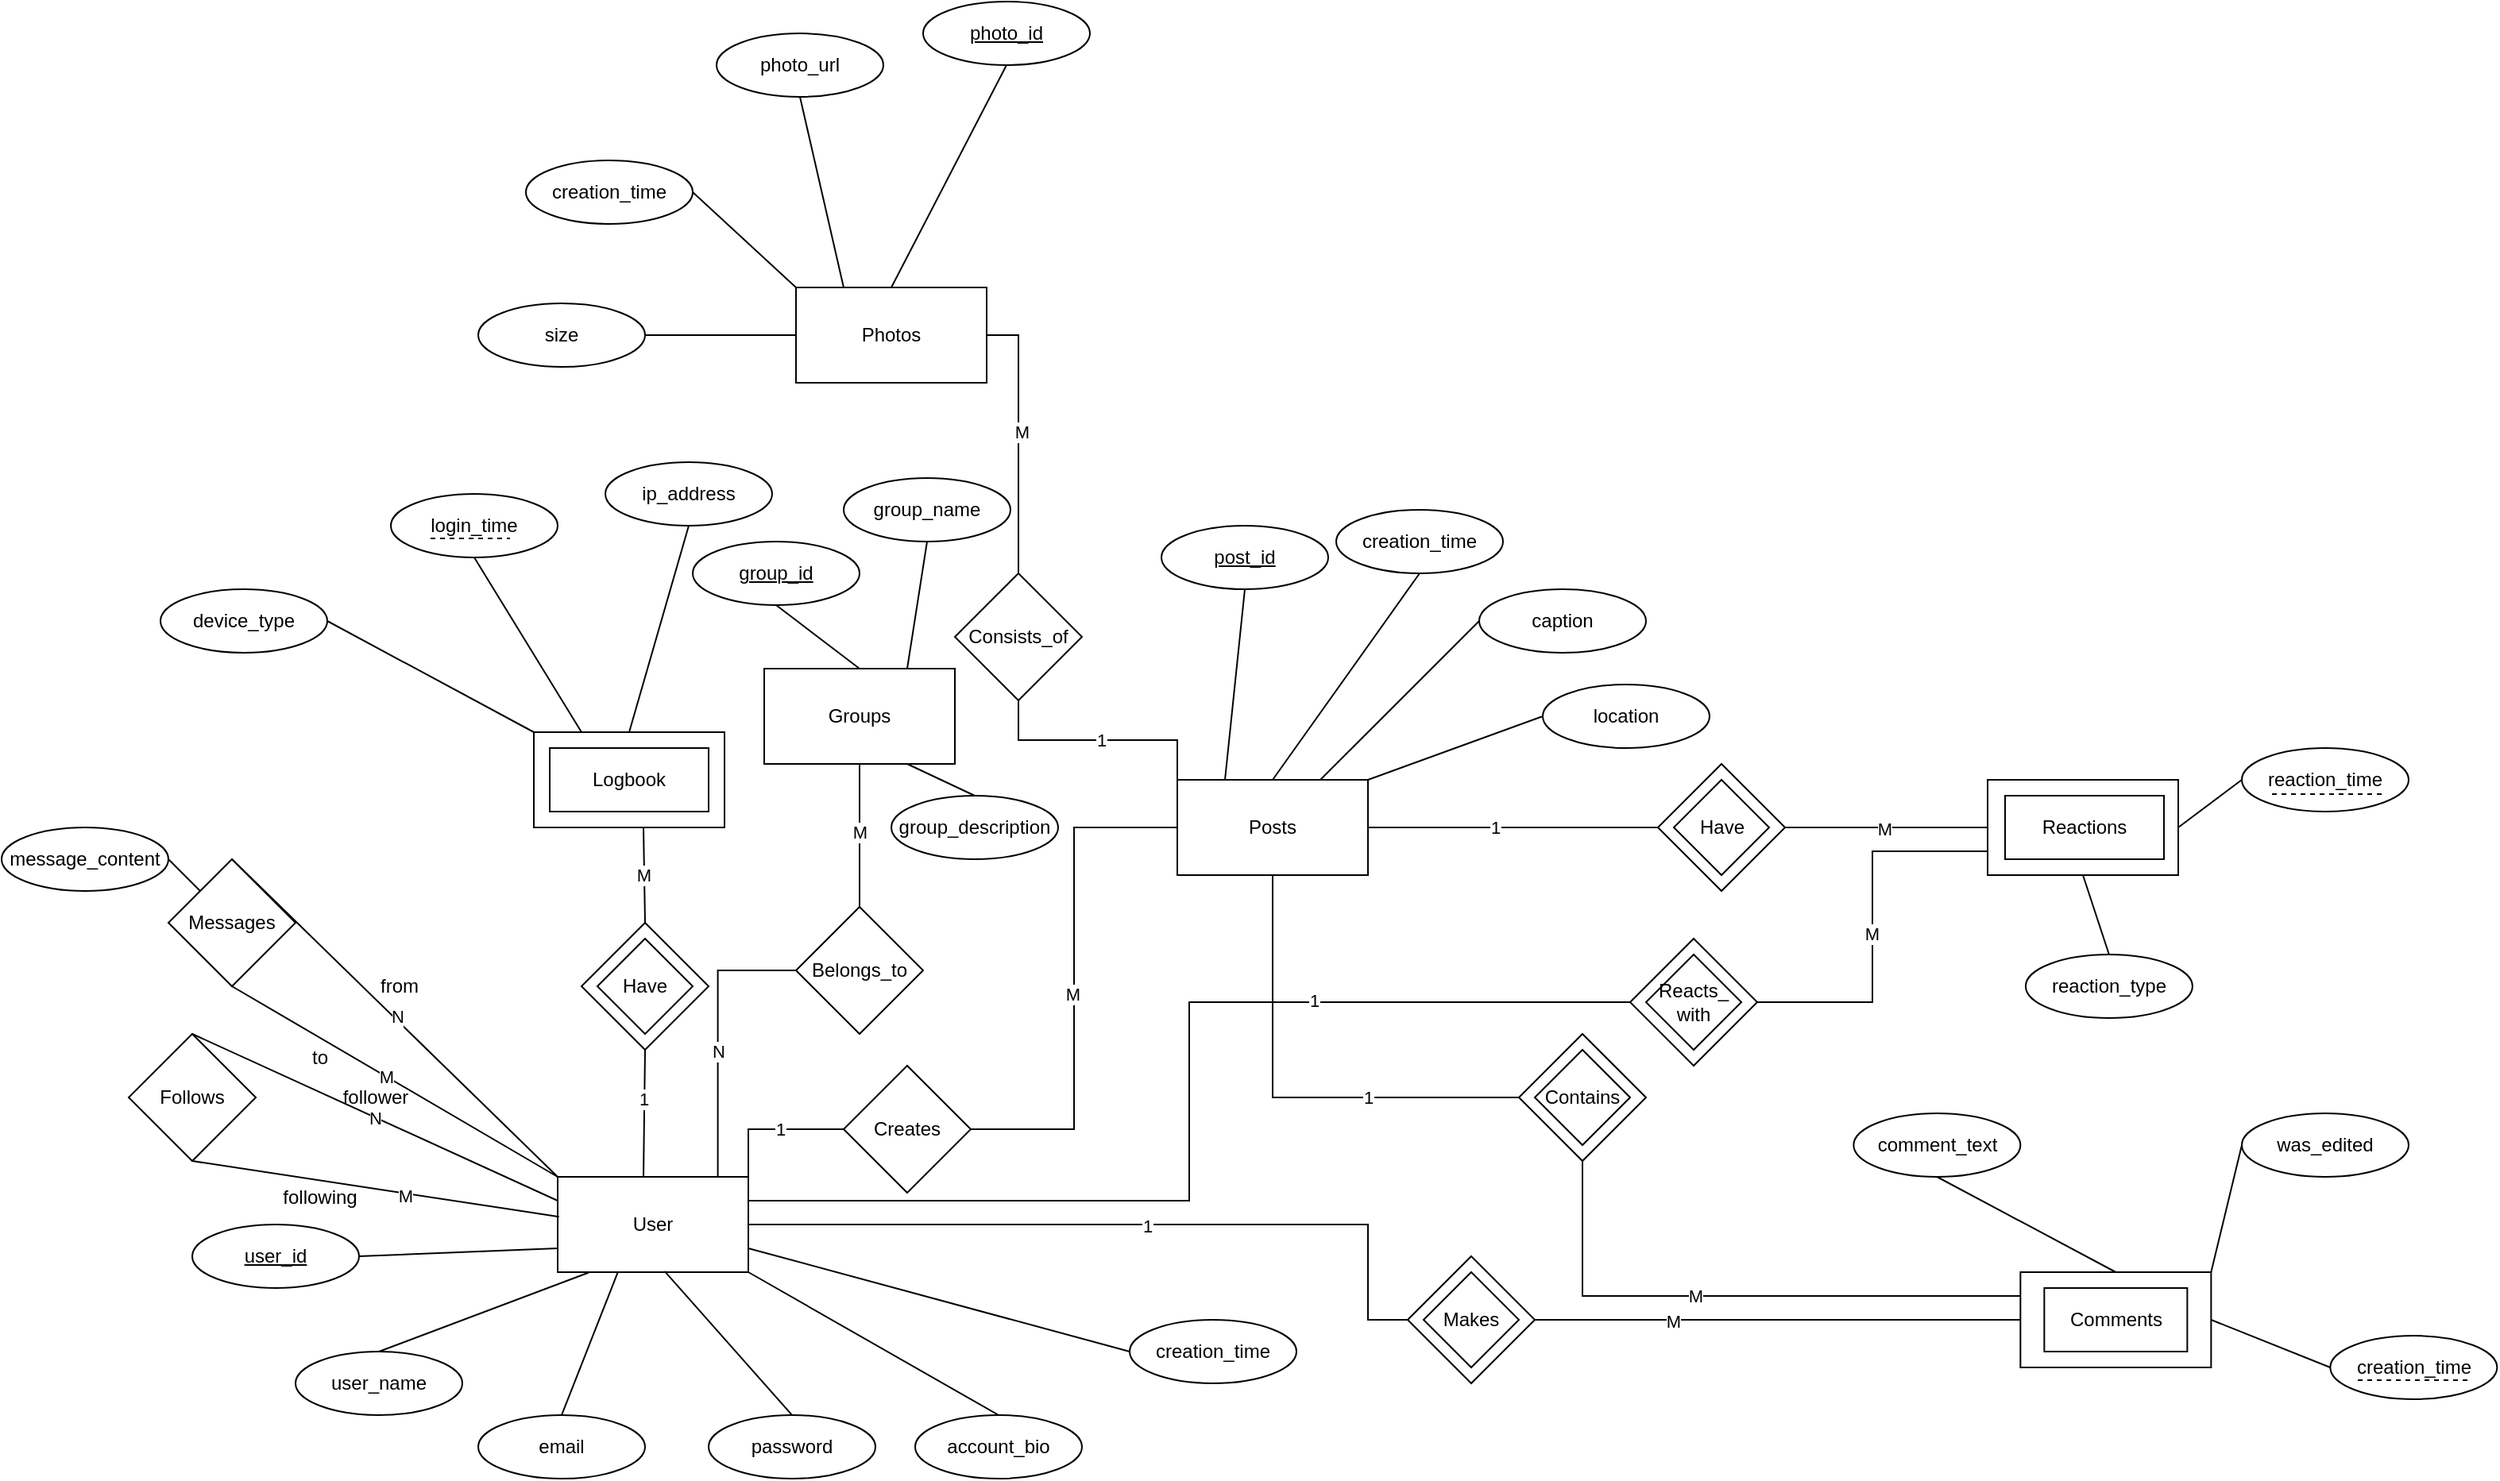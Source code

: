 <mxfile version="22.0.3" type="device">
  <diagram id="R2lEEEUBdFMjLlhIrx00" name="Page-1">
    <mxGraphModel dx="1320" dy="1351" grid="1" gridSize="10" guides="1" tooltips="1" connect="1" arrows="1" fold="1" page="1" pageScale="1" pageWidth="850" pageHeight="1100" background="none" math="0" shadow="0" extFonts="Permanent Marker^https://fonts.googleapis.com/css?family=Permanent+Marker">
      <root>
        <mxCell id="0" />
        <mxCell id="1" parent="0" />
        <mxCell id="rdqhqSF-KmwoM0eQtSF4-11" style="edgeStyle=orthogonalEdgeStyle;rounded=0;orthogonalLoop=1;jettySize=auto;html=1;exitX=1;exitY=0;exitDx=0;exitDy=0;entryX=0;entryY=0.5;entryDx=0;entryDy=0;shadow=0;endArrow=none;endFill=0;" parent="1" source="rdqhqSF-KmwoM0eQtSF4-1" target="rdqhqSF-KmwoM0eQtSF4-10" edge="1">
          <mxGeometry relative="1" as="geometry" />
        </mxCell>
        <mxCell id="wgSgi3H8lxbzacCim1P9-106" value="1" style="edgeLabel;html=1;align=center;verticalAlign=middle;resizable=0;points=[];" parent="rdqhqSF-KmwoM0eQtSF4-11" vertex="1" connectable="0">
          <mxGeometry x="0.096" relative="1" as="geometry">
            <mxPoint as="offset" />
          </mxGeometry>
        </mxCell>
        <mxCell id="dntCZWPARu9VzxsKYeMM-11" style="edgeStyle=orthogonalEdgeStyle;rounded=0;orthogonalLoop=1;jettySize=auto;html=1;entryX=0;entryY=0.5;entryDx=0;entryDy=0;strokeColor=default;endArrow=none;endFill=0;" parent="1" source="rdqhqSF-KmwoM0eQtSF4-1" target="dntCZWPARu9VzxsKYeMM-2" edge="1">
          <mxGeometry relative="1" as="geometry">
            <Array as="points">
              <mxPoint x="840" y="240" />
              <mxPoint x="840" y="300" />
            </Array>
          </mxGeometry>
        </mxCell>
        <mxCell id="dntCZWPARu9VzxsKYeMM-13" value="1" style="edgeLabel;html=1;align=center;verticalAlign=middle;resizable=0;points=[];" parent="dntCZWPARu9VzxsKYeMM-11" vertex="1" connectable="0">
          <mxGeometry x="0.054" y="-2" relative="1" as="geometry">
            <mxPoint y="-1" as="offset" />
          </mxGeometry>
        </mxCell>
        <mxCell id="rdqhqSF-KmwoM0eQtSF4-1" value="User" style="rounded=0;whiteSpace=wrap;html=1;shadow=0;" parent="1" vertex="1">
          <mxGeometry x="330" y="210" width="120" height="60" as="geometry" />
        </mxCell>
        <mxCell id="wgSgi3H8lxbzacCim1P9-4" style="edgeStyle=orthogonalEdgeStyle;rounded=0;orthogonalLoop=1;jettySize=auto;html=1;exitX=0;exitY=0;exitDx=0;exitDy=0;entryX=0.5;entryY=1;entryDx=0;entryDy=0;shadow=0;endArrow=none;endFill=0;" parent="1" source="rdqhqSF-KmwoM0eQtSF4-2" target="wgSgi3H8lxbzacCim1P9-2" edge="1">
          <mxGeometry relative="1" as="geometry" />
        </mxCell>
        <mxCell id="wgSgi3H8lxbzacCim1P9-114" value="1" style="edgeLabel;html=1;align=center;verticalAlign=middle;resizable=0;points=[];" parent="wgSgi3H8lxbzacCim1P9-4" vertex="1" connectable="0">
          <mxGeometry x="-0.029" relative="1" as="geometry">
            <mxPoint as="offset" />
          </mxGeometry>
        </mxCell>
        <mxCell id="wgSgi3H8lxbzacCim1P9-7" style="edgeStyle=orthogonalEdgeStyle;rounded=0;orthogonalLoop=1;jettySize=auto;html=1;exitX=0.5;exitY=1;exitDx=0;exitDy=0;entryX=0;entryY=0.5;entryDx=0;entryDy=0;shadow=0;endArrow=none;endFill=0;" parent="1" source="rdqhqSF-KmwoM0eQtSF4-2" target="wgSgi3H8lxbzacCim1P9-130" edge="1">
          <mxGeometry relative="1" as="geometry">
            <mxPoint x="1030" y="-10" as="targetPoint" />
          </mxGeometry>
        </mxCell>
        <mxCell id="wgSgi3H8lxbzacCim1P9-112" value="1" style="edgeLabel;html=1;align=center;verticalAlign=middle;resizable=0;points=[];" parent="wgSgi3H8lxbzacCim1P9-7" vertex="1" connectable="0">
          <mxGeometry x="0.014" y="2" relative="1" as="geometry">
            <mxPoint x="50" y="2" as="offset" />
          </mxGeometry>
        </mxCell>
        <mxCell id="wgSgi3H8lxbzacCim1P9-10" style="edgeStyle=orthogonalEdgeStyle;rounded=0;orthogonalLoop=1;jettySize=auto;html=1;exitX=1;exitY=0.5;exitDx=0;exitDy=0;entryX=0;entryY=0.5;entryDx=0;entryDy=0;shadow=0;endArrow=none;endFill=0;" parent="1" source="rdqhqSF-KmwoM0eQtSF4-2" target="wgSgi3H8lxbzacCim1P9-9" edge="1">
          <mxGeometry relative="1" as="geometry">
            <mxPoint x="1192.5" y="-170" as="sourcePoint" />
            <mxPoint x="1062.5" y="-70" as="targetPoint" />
          </mxGeometry>
        </mxCell>
        <mxCell id="wgSgi3H8lxbzacCim1P9-108" value="1" style="edgeLabel;html=1;align=center;verticalAlign=middle;resizable=0;points=[];" parent="wgSgi3H8lxbzacCim1P9-10" vertex="1" connectable="0">
          <mxGeometry x="-0.17" y="-1" relative="1" as="geometry">
            <mxPoint x="4" y="-1" as="offset" />
          </mxGeometry>
        </mxCell>
        <mxCell id="rdqhqSF-KmwoM0eQtSF4-2" value="Posts" style="rounded=0;whiteSpace=wrap;html=1;shadow=0;" parent="1" vertex="1">
          <mxGeometry x="720" y="-40" width="120" height="60" as="geometry" />
        </mxCell>
        <mxCell id="rdqhqSF-KmwoM0eQtSF4-3" value="Comments&lt;br&gt;" style="rounded=0;whiteSpace=wrap;html=1;shadow=0;" parent="1" vertex="1">
          <mxGeometry x="1250.67" y="270" width="120" height="60" as="geometry" />
        </mxCell>
        <mxCell id="rdqhqSF-KmwoM0eQtSF4-4" value="" style="rounded=0;whiteSpace=wrap;html=1;shadow=0;" parent="1" vertex="1">
          <mxGeometry x="1230" y="-40" width="120" height="60" as="geometry" />
        </mxCell>
        <mxCell id="rdqhqSF-KmwoM0eQtSF4-6" value="Photos" style="rounded=0;whiteSpace=wrap;html=1;shadow=0;" parent="1" vertex="1">
          <mxGeometry x="480" y="-350" width="120" height="60" as="geometry" />
        </mxCell>
        <mxCell id="rdqhqSF-KmwoM0eQtSF4-12" style="edgeStyle=orthogonalEdgeStyle;rounded=0;orthogonalLoop=1;jettySize=auto;html=1;exitX=1;exitY=0.5;exitDx=0;exitDy=0;entryX=0;entryY=0.5;entryDx=0;entryDy=0;shadow=0;endArrow=none;endFill=0;" parent="1" source="rdqhqSF-KmwoM0eQtSF4-10" target="rdqhqSF-KmwoM0eQtSF4-2" edge="1">
          <mxGeometry relative="1" as="geometry" />
        </mxCell>
        <mxCell id="wgSgi3H8lxbzacCim1P9-107" value="M" style="edgeLabel;html=1;align=center;verticalAlign=middle;resizable=0;points=[];" parent="rdqhqSF-KmwoM0eQtSF4-12" vertex="1" connectable="0">
          <mxGeometry x="-0.062" y="-1" relative="1" as="geometry">
            <mxPoint x="-2" as="offset" />
          </mxGeometry>
        </mxCell>
        <mxCell id="rdqhqSF-KmwoM0eQtSF4-10" value="Creates" style="rhombus;whiteSpace=wrap;html=1;shadow=0;" parent="1" vertex="1">
          <mxGeometry x="510" y="140" width="80" height="80" as="geometry" />
        </mxCell>
        <mxCell id="rdqhqSF-KmwoM0eQtSF4-18" value="Messages" style="rhombus;whiteSpace=wrap;html=1;shadow=0;" parent="1" vertex="1">
          <mxGeometry x="85" y="10" width="80" height="80" as="geometry" />
        </mxCell>
        <mxCell id="rdqhqSF-KmwoM0eQtSF4-22" value="" style="endArrow=none;html=1;rounded=0;exitX=0;exitY=0;exitDx=0;exitDy=0;entryX=0.5;entryY=0;entryDx=0;entryDy=0;shadow=0;" parent="1" source="rdqhqSF-KmwoM0eQtSF4-1" target="rdqhqSF-KmwoM0eQtSF4-18" edge="1">
          <mxGeometry width="50" height="50" relative="1" as="geometry">
            <mxPoint x="520" y="380" as="sourcePoint" />
            <mxPoint x="570" y="330" as="targetPoint" />
          </mxGeometry>
        </mxCell>
        <mxCell id="wgSgi3H8lxbzacCim1P9-139" value="N" style="edgeLabel;html=1;align=center;verticalAlign=middle;resizable=0;points=[];" parent="rdqhqSF-KmwoM0eQtSF4-22" vertex="1" connectable="0">
          <mxGeometry x="0.006" y="-1" relative="1" as="geometry">
            <mxPoint x="1" as="offset" />
          </mxGeometry>
        </mxCell>
        <mxCell id="rdqhqSF-KmwoM0eQtSF4-23" value="" style="endArrow=none;html=1;rounded=0;entryX=0.5;entryY=1;entryDx=0;entryDy=0;exitX=0;exitY=0;exitDx=0;exitDy=0;shadow=0;" parent="1" source="rdqhqSF-KmwoM0eQtSF4-1" target="rdqhqSF-KmwoM0eQtSF4-18" edge="1">
          <mxGeometry width="50" height="50" relative="1" as="geometry">
            <mxPoint x="450" y="270" as="sourcePoint" />
            <mxPoint x="490" y="430" as="targetPoint" />
          </mxGeometry>
        </mxCell>
        <mxCell id="wgSgi3H8lxbzacCim1P9-138" value="M" style="edgeLabel;html=1;align=center;verticalAlign=middle;resizable=0;points=[];" parent="rdqhqSF-KmwoM0eQtSF4-23" vertex="1" connectable="0">
          <mxGeometry x="0.061" relative="1" as="geometry">
            <mxPoint as="offset" />
          </mxGeometry>
        </mxCell>
        <mxCell id="rdqhqSF-KmwoM0eQtSF4-25" value="N" style="endArrow=none;html=1;rounded=0;entryX=0;entryY=0.25;entryDx=0;entryDy=0;exitX=0.5;exitY=0;exitDx=0;exitDy=0;shadow=0;" parent="1" source="rdqhqSF-KmwoM0eQtSF4-26" target="rdqhqSF-KmwoM0eQtSF4-1" edge="1">
          <mxGeometry width="50" height="50" relative="1" as="geometry">
            <mxPoint x="130" y="340" as="sourcePoint" />
            <mxPoint x="180" y="290" as="targetPoint" />
          </mxGeometry>
        </mxCell>
        <mxCell id="rdqhqSF-KmwoM0eQtSF4-26" value="Follows" style="rhombus;whiteSpace=wrap;html=1;shadow=0;" parent="1" vertex="1">
          <mxGeometry x="60" y="120" width="80" height="80" as="geometry" />
        </mxCell>
        <mxCell id="rdqhqSF-KmwoM0eQtSF4-27" value="" style="endArrow=none;html=1;rounded=0;entryX=0.007;entryY=0.418;entryDx=0;entryDy=0;exitX=0.5;exitY=1;exitDx=0;exitDy=0;entryPerimeter=0;shadow=0;" parent="1" source="rdqhqSF-KmwoM0eQtSF4-26" target="rdqhqSF-KmwoM0eQtSF4-1" edge="1">
          <mxGeometry width="50" height="50" relative="1" as="geometry">
            <mxPoint x="240" y="510" as="sourcePoint" />
            <mxPoint x="290" y="460" as="targetPoint" />
          </mxGeometry>
        </mxCell>
        <mxCell id="wgSgi3H8lxbzacCim1P9-137" value="M" style="edgeLabel;html=1;align=center;verticalAlign=middle;resizable=0;points=[];" parent="rdqhqSF-KmwoM0eQtSF4-27" vertex="1" connectable="0">
          <mxGeometry x="0.159" y="-1" relative="1" as="geometry">
            <mxPoint as="offset" />
          </mxGeometry>
        </mxCell>
        <mxCell id="wgSgi3H8lxbzacCim1P9-5" style="edgeStyle=orthogonalEdgeStyle;rounded=0;orthogonalLoop=1;jettySize=auto;html=1;exitX=0.5;exitY=0;exitDx=0;exitDy=0;entryX=1;entryY=0.5;entryDx=0;entryDy=0;shadow=0;endArrow=none;endFill=0;" parent="1" source="wgSgi3H8lxbzacCim1P9-2" target="rdqhqSF-KmwoM0eQtSF4-6" edge="1">
          <mxGeometry relative="1" as="geometry" />
        </mxCell>
        <mxCell id="wgSgi3H8lxbzacCim1P9-115" value="M" style="edgeLabel;html=1;align=center;verticalAlign=middle;resizable=0;points=[];" parent="wgSgi3H8lxbzacCim1P9-5" vertex="1" connectable="0">
          <mxGeometry x="0.031" y="-2" relative="1" as="geometry">
            <mxPoint y="-2" as="offset" />
          </mxGeometry>
        </mxCell>
        <mxCell id="wgSgi3H8lxbzacCim1P9-2" value="Consists_of" style="rhombus;whiteSpace=wrap;html=1;shadow=0;" parent="1" vertex="1">
          <mxGeometry x="580" y="-170" width="80" height="80" as="geometry" />
        </mxCell>
        <mxCell id="wgSgi3H8lxbzacCim1P9-8" style="edgeStyle=orthogonalEdgeStyle;rounded=0;orthogonalLoop=1;jettySize=auto;html=1;exitX=0.5;exitY=1;exitDx=0;exitDy=0;entryX=0;entryY=0.25;entryDx=0;entryDy=0;shadow=0;endArrow=none;endFill=0;" parent="1" source="wgSgi3H8lxbzacCim1P9-130" target="rdqhqSF-KmwoM0eQtSF4-3" edge="1">
          <mxGeometry relative="1" as="geometry">
            <mxPoint x="1037.5" y="-250" as="sourcePoint" />
          </mxGeometry>
        </mxCell>
        <mxCell id="wgSgi3H8lxbzacCim1P9-113" value="M" style="edgeLabel;html=1;align=center;verticalAlign=middle;resizable=0;points=[];" parent="wgSgi3H8lxbzacCim1P9-8" vertex="1" connectable="0">
          <mxGeometry x="-0.129" y="-1" relative="1" as="geometry">
            <mxPoint x="-1" y="-1" as="offset" />
          </mxGeometry>
        </mxCell>
        <mxCell id="wgSgi3H8lxbzacCim1P9-11" style="edgeStyle=orthogonalEdgeStyle;rounded=0;orthogonalLoop=1;jettySize=auto;html=1;exitX=1;exitY=0.5;exitDx=0;exitDy=0;shadow=0;endArrow=none;endFill=0;" parent="1" source="wgSgi3H8lxbzacCim1P9-9" target="rdqhqSF-KmwoM0eQtSF4-4" edge="1">
          <mxGeometry relative="1" as="geometry">
            <mxPoint x="1062.5" y="10" as="sourcePoint" />
          </mxGeometry>
        </mxCell>
        <mxCell id="wgSgi3H8lxbzacCim1P9-111" value="M" style="edgeLabel;html=1;align=center;verticalAlign=middle;resizable=0;points=[];" parent="wgSgi3H8lxbzacCim1P9-11" vertex="1" connectable="0">
          <mxGeometry x="-0.017" y="1" relative="1" as="geometry">
            <mxPoint y="2" as="offset" />
          </mxGeometry>
        </mxCell>
        <mxCell id="wgSgi3H8lxbzacCim1P9-9" value="" style="rhombus;whiteSpace=wrap;html=1;shadow=0;" parent="1" vertex="1">
          <mxGeometry x="1022.5" y="-50" width="80" height="80" as="geometry" />
        </mxCell>
        <mxCell id="wgSgi3H8lxbzacCim1P9-21" value="login_time" style="ellipse;whiteSpace=wrap;html=1;shadow=0;" parent="1" vertex="1">
          <mxGeometry x="225" y="-220" width="105" height="40" as="geometry" />
        </mxCell>
        <mxCell id="wgSgi3H8lxbzacCim1P9-23" value="ip_address" style="ellipse;whiteSpace=wrap;html=1;shadow=0;" parent="1" vertex="1">
          <mxGeometry x="360" y="-240" width="105" height="40" as="geometry" />
        </mxCell>
        <mxCell id="wgSgi3H8lxbzacCim1P9-32" value="device_type" style="ellipse;whiteSpace=wrap;html=1;shadow=0;" parent="1" vertex="1">
          <mxGeometry x="80" y="-160" width="105" height="40" as="geometry" />
        </mxCell>
        <mxCell id="wgSgi3H8lxbzacCim1P9-34" value="" style="endArrow=none;html=1;rounded=0;entryX=0.5;entryY=1;entryDx=0;entryDy=0;exitX=0.25;exitY=0;exitDx=0;exitDy=0;shadow=0;" parent="1" source="wgSgi3H8lxbzacCim1P9-78" target="wgSgi3H8lxbzacCim1P9-21" edge="1">
          <mxGeometry width="50" height="50" relative="1" as="geometry">
            <mxPoint x="355" y="-60" as="sourcePoint" />
            <mxPoint x="380" y="-160" as="targetPoint" />
          </mxGeometry>
        </mxCell>
        <mxCell id="wgSgi3H8lxbzacCim1P9-35" value="" style="endArrow=none;html=1;rounded=0;entryX=0.5;entryY=1;entryDx=0;entryDy=0;exitX=0.5;exitY=0;exitDx=0;exitDy=0;shadow=0;" parent="1" source="wgSgi3H8lxbzacCim1P9-78" target="wgSgi3H8lxbzacCim1P9-23" edge="1">
          <mxGeometry width="50" height="50" relative="1" as="geometry">
            <mxPoint x="385" y="-60" as="sourcePoint" />
            <mxPoint x="450" y="-130" as="targetPoint" />
          </mxGeometry>
        </mxCell>
        <mxCell id="wgSgi3H8lxbzacCim1P9-36" value="" style="endArrow=none;html=1;rounded=0;exitX=1;exitY=0.5;exitDx=0;exitDy=0;entryX=0;entryY=0;entryDx=0;entryDy=0;labelBorderColor=none;shadow=0;" parent="1" source="wgSgi3H8lxbzacCim1P9-32" target="wgSgi3H8lxbzacCim1P9-78" edge="1">
          <mxGeometry width="50" height="50" relative="1" as="geometry">
            <mxPoint x="230" as="sourcePoint" />
            <mxPoint x="320" y="-70" as="targetPoint" />
          </mxGeometry>
        </mxCell>
        <mxCell id="wgSgi3H8lxbzacCim1P9-37" value="creation_time" style="ellipse;whiteSpace=wrap;html=1;shadow=0;" parent="1" vertex="1">
          <mxGeometry x="310" y="-430" width="105" height="40" as="geometry" />
        </mxCell>
        <mxCell id="wgSgi3H8lxbzacCim1P9-38" value="photo_url" style="ellipse;whiteSpace=wrap;html=1;shadow=0;" parent="1" vertex="1">
          <mxGeometry x="430" y="-510" width="105" height="40" as="geometry" />
        </mxCell>
        <mxCell id="wgSgi3H8lxbzacCim1P9-39" value="&lt;u&gt;photo_id&lt;/u&gt;" style="ellipse;whiteSpace=wrap;html=1;shadow=0;" parent="1" vertex="1">
          <mxGeometry x="560" y="-530" width="105" height="40" as="geometry" />
        </mxCell>
        <mxCell id="wgSgi3H8lxbzacCim1P9-40" value="size" style="ellipse;whiteSpace=wrap;html=1;shadow=0;" parent="1" vertex="1">
          <mxGeometry x="280" y="-340" width="105" height="40" as="geometry" />
        </mxCell>
        <mxCell id="wgSgi3H8lxbzacCim1P9-41" value="" style="endArrow=none;html=1;rounded=0;entryX=1;entryY=0.5;entryDx=0;entryDy=0;exitX=0;exitY=0.5;exitDx=0;exitDy=0;shadow=0;" parent="1" source="rdqhqSF-KmwoM0eQtSF4-6" target="wgSgi3H8lxbzacCim1P9-40" edge="1">
          <mxGeometry width="50" height="50" relative="1" as="geometry">
            <mxPoint x="430" y="-290" as="sourcePoint" />
            <mxPoint x="480" y="-340" as="targetPoint" />
          </mxGeometry>
        </mxCell>
        <mxCell id="wgSgi3H8lxbzacCim1P9-42" value="" style="endArrow=none;html=1;rounded=0;entryX=1;entryY=0.5;entryDx=0;entryDy=0;exitX=0;exitY=0;exitDx=0;exitDy=0;shadow=0;" parent="1" source="rdqhqSF-KmwoM0eQtSF4-6" target="wgSgi3H8lxbzacCim1P9-37" edge="1">
          <mxGeometry width="50" height="50" relative="1" as="geometry">
            <mxPoint x="420" y="-330" as="sourcePoint" />
            <mxPoint x="470" y="-380" as="targetPoint" />
          </mxGeometry>
        </mxCell>
        <mxCell id="wgSgi3H8lxbzacCim1P9-43" value="" style="endArrow=none;html=1;rounded=0;entryX=0.5;entryY=1;entryDx=0;entryDy=0;exitX=0.25;exitY=0;exitDx=0;exitDy=0;shadow=0;" parent="1" source="rdqhqSF-KmwoM0eQtSF4-6" target="wgSgi3H8lxbzacCim1P9-38" edge="1">
          <mxGeometry width="50" height="50" relative="1" as="geometry">
            <mxPoint x="530" y="-370" as="sourcePoint" />
            <mxPoint x="580" y="-420" as="targetPoint" />
          </mxGeometry>
        </mxCell>
        <mxCell id="wgSgi3H8lxbzacCim1P9-44" value="" style="endArrow=none;html=1;rounded=0;entryX=0.5;entryY=1;entryDx=0;entryDy=0;exitX=0.5;exitY=0;exitDx=0;exitDy=0;shadow=0;" parent="1" source="rdqhqSF-KmwoM0eQtSF4-6" target="wgSgi3H8lxbzacCim1P9-39" edge="1">
          <mxGeometry width="50" height="50" relative="1" as="geometry">
            <mxPoint x="570" y="-390" as="sourcePoint" />
            <mxPoint x="620" y="-440" as="targetPoint" />
          </mxGeometry>
        </mxCell>
        <mxCell id="wgSgi3H8lxbzacCim1P9-45" value="&lt;u&gt;user_id&lt;/u&gt;" style="ellipse;whiteSpace=wrap;html=1;shadow=0;" parent="1" vertex="1">
          <mxGeometry x="100" y="240" width="105" height="40" as="geometry" />
        </mxCell>
        <mxCell id="wgSgi3H8lxbzacCim1P9-46" value="user_name" style="ellipse;whiteSpace=wrap;html=1;shadow=0;" parent="1" vertex="1">
          <mxGeometry x="165" y="320" width="105" height="40" as="geometry" />
        </mxCell>
        <mxCell id="wgSgi3H8lxbzacCim1P9-47" value="" style="endArrow=none;html=1;rounded=0;entryX=0;entryY=0.75;entryDx=0;entryDy=0;exitX=1;exitY=0.5;exitDx=0;exitDy=0;shadow=0;" parent="1" source="wgSgi3H8lxbzacCim1P9-45" target="rdqhqSF-KmwoM0eQtSF4-1" edge="1">
          <mxGeometry width="50" height="50" relative="1" as="geometry">
            <mxPoint x="290" y="320" as="sourcePoint" />
            <mxPoint x="340" y="270" as="targetPoint" />
          </mxGeometry>
        </mxCell>
        <mxCell id="wgSgi3H8lxbzacCim1P9-48" value="" style="endArrow=none;html=1;rounded=0;entryX=0.163;entryY=1.004;entryDx=0;entryDy=0;exitX=0.5;exitY=0;exitDx=0;exitDy=0;shadow=0;entryPerimeter=0;" parent="1" source="wgSgi3H8lxbzacCim1P9-46" target="rdqhqSF-KmwoM0eQtSF4-1" edge="1">
          <mxGeometry width="50" height="50" relative="1" as="geometry">
            <mxPoint x="340" y="360" as="sourcePoint" />
            <mxPoint x="390" y="310" as="targetPoint" />
          </mxGeometry>
        </mxCell>
        <mxCell id="wgSgi3H8lxbzacCim1P9-49" value="creation_time" style="ellipse;whiteSpace=wrap;html=1;shadow=0;" parent="1" vertex="1">
          <mxGeometry x="690" y="300" width="105" height="40" as="geometry" />
        </mxCell>
        <mxCell id="wgSgi3H8lxbzacCim1P9-51" value="" style="endArrow=none;html=1;rounded=0;entryX=1;entryY=0.75;entryDx=0;entryDy=0;exitX=0;exitY=0.5;exitDx=0;exitDy=0;shadow=0;" parent="1" source="wgSgi3H8lxbzacCim1P9-49" target="rdqhqSF-KmwoM0eQtSF4-1" edge="1">
          <mxGeometry width="50" height="50" relative="1" as="geometry">
            <mxPoint x="410" y="370" as="sourcePoint" />
            <mxPoint x="460" y="320" as="targetPoint" />
          </mxGeometry>
        </mxCell>
        <mxCell id="wgSgi3H8lxbzacCim1P9-52" value="email" style="ellipse;whiteSpace=wrap;html=1;shadow=0;" parent="1" vertex="1">
          <mxGeometry x="280" y="360" width="105" height="40" as="geometry" />
        </mxCell>
        <mxCell id="wgSgi3H8lxbzacCim1P9-53" value="" style="endArrow=none;html=1;rounded=0;exitX=0.5;exitY=0;exitDx=0;exitDy=0;shadow=0;entryX=0.315;entryY=1.004;entryDx=0;entryDy=0;entryPerimeter=0;" parent="1" source="wgSgi3H8lxbzacCim1P9-52" target="rdqhqSF-KmwoM0eQtSF4-1" edge="1">
          <mxGeometry width="50" height="50" relative="1" as="geometry">
            <mxPoint x="390" y="380" as="sourcePoint" />
            <mxPoint x="390" y="270" as="targetPoint" />
          </mxGeometry>
        </mxCell>
        <mxCell id="wgSgi3H8lxbzacCim1P9-54" value="account_bio" style="ellipse;whiteSpace=wrap;html=1;shadow=0;" parent="1" vertex="1">
          <mxGeometry x="555" y="360" width="105" height="40" as="geometry" />
        </mxCell>
        <mxCell id="wgSgi3H8lxbzacCim1P9-55" value="" style="endArrow=none;html=1;rounded=0;entryX=1;entryY=1;entryDx=0;entryDy=0;exitX=0.5;exitY=0;exitDx=0;exitDy=0;shadow=0;" parent="1" source="wgSgi3H8lxbzacCim1P9-54" target="rdqhqSF-KmwoM0eQtSF4-1" edge="1">
          <mxGeometry width="50" height="50" relative="1" as="geometry">
            <mxPoint x="490" y="370" as="sourcePoint" />
            <mxPoint x="540" y="320" as="targetPoint" />
          </mxGeometry>
        </mxCell>
        <mxCell id="wgSgi3H8lxbzacCim1P9-56" value="password" style="ellipse;whiteSpace=wrap;html=1;shadow=0;" parent="1" vertex="1">
          <mxGeometry x="425" y="360" width="105" height="40" as="geometry" />
        </mxCell>
        <mxCell id="wgSgi3H8lxbzacCim1P9-57" value="" style="endArrow=none;html=1;rounded=0;entryX=0.561;entryY=0.99;entryDx=0;entryDy=0;exitX=0.5;exitY=0;exitDx=0;exitDy=0;shadow=0;entryPerimeter=0;" parent="1" source="wgSgi3H8lxbzacCim1P9-56" target="rdqhqSF-KmwoM0eQtSF4-1" edge="1">
          <mxGeometry width="50" height="50" relative="1" as="geometry">
            <mxPoint x="480" y="370" as="sourcePoint" />
            <mxPoint x="530" y="320" as="targetPoint" />
          </mxGeometry>
        </mxCell>
        <mxCell id="wgSgi3H8lxbzacCim1P9-59" value="creation_time" style="ellipse;whiteSpace=wrap;html=1;shadow=0;" parent="1" vertex="1">
          <mxGeometry x="820" y="-210" width="105" height="40" as="geometry" />
        </mxCell>
        <mxCell id="wgSgi3H8lxbzacCim1P9-60" value="&lt;u&gt;post_id&lt;/u&gt;" style="ellipse;whiteSpace=wrap;html=1;shadow=0;" parent="1" vertex="1">
          <mxGeometry x="710" y="-200" width="105" height="40" as="geometry" />
        </mxCell>
        <mxCell id="wgSgi3H8lxbzacCim1P9-61" value="caption" style="ellipse;whiteSpace=wrap;html=1;shadow=0;" parent="1" vertex="1">
          <mxGeometry x="910" y="-160" width="105" height="40" as="geometry" />
        </mxCell>
        <mxCell id="wgSgi3H8lxbzacCim1P9-62" value="location" style="ellipse;whiteSpace=wrap;html=1;shadow=0;" parent="1" vertex="1">
          <mxGeometry x="950" y="-100" width="105" height="40" as="geometry" />
        </mxCell>
        <mxCell id="wgSgi3H8lxbzacCim1P9-63" value="" style="endArrow=none;html=1;rounded=0;entryX=0.5;entryY=1;entryDx=0;entryDy=0;exitX=0.25;exitY=0;exitDx=0;exitDy=0;shadow=0;" parent="1" source="rdqhqSF-KmwoM0eQtSF4-2" target="wgSgi3H8lxbzacCim1P9-60" edge="1">
          <mxGeometry width="50" height="50" relative="1" as="geometry">
            <mxPoint x="540" y="-20" as="sourcePoint" />
            <mxPoint x="590" y="-70" as="targetPoint" />
          </mxGeometry>
        </mxCell>
        <mxCell id="wgSgi3H8lxbzacCim1P9-64" value="" style="endArrow=none;html=1;rounded=0;entryX=0.5;entryY=1;entryDx=0;entryDy=0;exitX=0.5;exitY=0;exitDx=0;exitDy=0;shadow=0;" parent="1" source="rdqhqSF-KmwoM0eQtSF4-2" target="wgSgi3H8lxbzacCim1P9-59" edge="1">
          <mxGeometry width="50" height="50" relative="1" as="geometry">
            <mxPoint x="790" y="-70" as="sourcePoint" />
            <mxPoint x="840" y="-120" as="targetPoint" />
          </mxGeometry>
        </mxCell>
        <mxCell id="wgSgi3H8lxbzacCim1P9-65" value="" style="endArrow=none;html=1;rounded=0;entryX=0;entryY=0.5;entryDx=0;entryDy=0;exitX=0.75;exitY=0;exitDx=0;exitDy=0;shadow=0;" parent="1" source="rdqhqSF-KmwoM0eQtSF4-2" target="wgSgi3H8lxbzacCim1P9-61" edge="1">
          <mxGeometry width="50" height="50" relative="1" as="geometry">
            <mxPoint x="870" y="-60" as="sourcePoint" />
            <mxPoint x="920" y="-110" as="targetPoint" />
          </mxGeometry>
        </mxCell>
        <mxCell id="wgSgi3H8lxbzacCim1P9-66" value="" style="endArrow=none;html=1;rounded=0;entryX=0;entryY=0.5;entryDx=0;entryDy=0;exitX=1;exitY=0;exitDx=0;exitDy=0;shadow=0;" parent="1" source="rdqhqSF-KmwoM0eQtSF4-2" target="wgSgi3H8lxbzacCim1P9-62" edge="1">
          <mxGeometry width="50" height="50" relative="1" as="geometry">
            <mxPoint x="870" y="-10" as="sourcePoint" />
            <mxPoint x="920" y="-60" as="targetPoint" />
          </mxGeometry>
        </mxCell>
        <mxCell id="wgSgi3H8lxbzacCim1P9-67" value="reaction_type" style="ellipse;whiteSpace=wrap;html=1;shadow=0;" parent="1" vertex="1">
          <mxGeometry x="1253.95" y="70" width="105" height="40" as="geometry" />
        </mxCell>
        <mxCell id="wgSgi3H8lxbzacCim1P9-68" value="reaction_time" style="ellipse;whiteSpace=wrap;html=1;shadow=0;" parent="1" vertex="1">
          <mxGeometry x="1390" y="-60" width="105" height="40" as="geometry" />
        </mxCell>
        <mxCell id="wgSgi3H8lxbzacCim1P9-73" value="" style="endArrow=none;html=1;rounded=0;entryX=0;entryY=0.5;entryDx=0;entryDy=0;exitX=1;exitY=0.5;exitDx=0;exitDy=0;shadow=0;" parent="1" source="rdqhqSF-KmwoM0eQtSF4-4" target="wgSgi3H8lxbzacCim1P9-68" edge="1">
          <mxGeometry width="50" height="50" relative="1" as="geometry">
            <mxPoint x="1338.95" y="80" as="sourcePoint" />
            <mxPoint x="1388.95" y="30" as="targetPoint" />
          </mxGeometry>
        </mxCell>
        <mxCell id="wgSgi3H8lxbzacCim1P9-75" value="" style="endArrow=none;html=1;rounded=0;entryX=0.5;entryY=1;entryDx=0;entryDy=0;exitX=0.5;exitY=0;exitDx=0;exitDy=0;shadow=0;" parent="1" source="wgSgi3H8lxbzacCim1P9-67" target="rdqhqSF-KmwoM0eQtSF4-4" edge="1">
          <mxGeometry width="50" height="50" relative="1" as="geometry">
            <mxPoint x="1308.95" y="160" as="sourcePoint" />
            <mxPoint x="1358.95" y="110" as="targetPoint" />
          </mxGeometry>
        </mxCell>
        <mxCell id="wgSgi3H8lxbzacCim1P9-76" value="&lt;span style=&quot;font-family: Helvetica; font-size: 12px; font-style: normal; font-variant-ligatures: normal; font-variant-caps: normal; font-weight: 400; letter-spacing: normal; orphans: 2; text-align: center; text-indent: 0px; text-transform: none; widows: 2; word-spacing: 0px; -webkit-text-stroke-width: 0px; text-decoration-thickness: initial; text-decoration-style: initial; text-decoration-color: initial; float: none; display: inline !important; background-color: rgb(255, 255, 255);&quot;&gt;Reactions&lt;/span&gt;" style="rounded=0;whiteSpace=wrap;html=1;shadow=0;" parent="1" vertex="1">
          <mxGeometry x="1241" y="-30" width="100" height="40" as="geometry" />
        </mxCell>
        <mxCell id="wgSgi3H8lxbzacCim1P9-77" value="Have" style="rhombus;whiteSpace=wrap;html=1;shadow=0;" parent="1" vertex="1">
          <mxGeometry x="1032.5" y="-40" width="60" height="60" as="geometry" />
        </mxCell>
        <mxCell id="wgSgi3H8lxbzacCim1P9-78" value="" style="rounded=0;whiteSpace=wrap;html=1;shadow=0;" parent="1" vertex="1">
          <mxGeometry x="315" y="-70" width="120" height="60" as="geometry" />
        </mxCell>
        <mxCell id="wgSgi3H8lxbzacCim1P9-79" value="Logbook" style="rounded=0;whiteSpace=wrap;html=1;shadow=0;" parent="1" vertex="1">
          <mxGeometry x="325" y="-60" width="100" height="40" as="geometry" />
        </mxCell>
        <mxCell id="wgSgi3H8lxbzacCim1P9-80" value="" style="rhombus;whiteSpace=wrap;html=1;shadow=0;" parent="1" vertex="1">
          <mxGeometry x="345" y="50" width="80" height="80" as="geometry" />
        </mxCell>
        <mxCell id="wgSgi3H8lxbzacCim1P9-81" value="Have" style="rhombus;whiteSpace=wrap;html=1;shadow=0;" parent="1" vertex="1">
          <mxGeometry x="355" y="60" width="60" height="60" as="geometry" />
        </mxCell>
        <mxCell id="wgSgi3H8lxbzacCim1P9-86" value="comment_text" style="ellipse;whiteSpace=wrap;html=1;shadow=0;" parent="1" vertex="1">
          <mxGeometry x="1145.67" y="170" width="105" height="40" as="geometry" />
        </mxCell>
        <mxCell id="wgSgi3H8lxbzacCim1P9-88" value="creation_time" style="ellipse;whiteSpace=wrap;html=1;shadow=0;" parent="1" vertex="1">
          <mxGeometry x="1445.67" y="310" width="105" height="40" as="geometry" />
        </mxCell>
        <mxCell id="wgSgi3H8lxbzacCim1P9-90" value="" style="endArrow=none;html=1;rounded=0;entryX=0.5;entryY=1;entryDx=0;entryDy=0;exitX=0.5;exitY=0;exitDx=0;exitDy=0;shadow=0;" parent="1" source="rdqhqSF-KmwoM0eQtSF4-3" target="wgSgi3H8lxbzacCim1P9-86" edge="1">
          <mxGeometry width="50" height="50" relative="1" as="geometry">
            <mxPoint x="1280.67" y="160" as="sourcePoint" />
            <mxPoint x="1330.67" y="110" as="targetPoint" />
          </mxGeometry>
        </mxCell>
        <mxCell id="wgSgi3H8lxbzacCim1P9-91" value="" style="endArrow=none;html=1;rounded=0;entryX=0;entryY=0.5;entryDx=0;entryDy=0;exitX=1;exitY=0.5;exitDx=0;exitDy=0;shadow=0;" parent="1" source="rdqhqSF-KmwoM0eQtSF4-3" target="wgSgi3H8lxbzacCim1P9-88" edge="1">
          <mxGeometry width="50" height="50" relative="1" as="geometry">
            <mxPoint x="1270.67" y="200" as="sourcePoint" />
            <mxPoint x="1373.67" y="80" as="targetPoint" />
          </mxGeometry>
        </mxCell>
        <mxCell id="wgSgi3H8lxbzacCim1P9-92" value="was_edited" style="ellipse;whiteSpace=wrap;html=1;shadow=0;" parent="1" vertex="1">
          <mxGeometry x="1390" y="170" width="105" height="40" as="geometry" />
        </mxCell>
        <mxCell id="wgSgi3H8lxbzacCim1P9-93" value="" style="endArrow=none;html=1;rounded=0;entryX=0;entryY=0.5;entryDx=0;entryDy=0;exitX=1;exitY=0;exitDx=0;exitDy=0;shadow=0;" parent="1" source="rdqhqSF-KmwoM0eQtSF4-3" target="wgSgi3H8lxbzacCim1P9-92" edge="1">
          <mxGeometry width="50" height="50" relative="1" as="geometry">
            <mxPoint x="1330.67" y="190" as="sourcePoint" />
            <mxPoint x="1380.67" y="140" as="targetPoint" />
          </mxGeometry>
        </mxCell>
        <mxCell id="wgSgi3H8lxbzacCim1P9-100" value="" style="endArrow=none;html=1;rounded=0;entryX=0.5;entryY=1;entryDx=0;entryDy=0;exitX=0.45;exitY=-0.006;exitDx=0;exitDy=0;exitPerimeter=0;" parent="1" source="rdqhqSF-KmwoM0eQtSF4-1" target="wgSgi3H8lxbzacCim1P9-80" edge="1">
          <mxGeometry width="50" height="50" relative="1" as="geometry">
            <mxPoint x="320" y="200" as="sourcePoint" />
            <mxPoint x="370" y="150" as="targetPoint" />
          </mxGeometry>
        </mxCell>
        <mxCell id="wgSgi3H8lxbzacCim1P9-103" value="1" style="edgeLabel;html=1;align=center;verticalAlign=middle;resizable=0;points=[];" parent="wgSgi3H8lxbzacCim1P9-100" vertex="1" connectable="0">
          <mxGeometry x="0.221" y="1" relative="1" as="geometry">
            <mxPoint as="offset" />
          </mxGeometry>
        </mxCell>
        <mxCell id="wgSgi3H8lxbzacCim1P9-101" value="" style="endArrow=none;html=1;rounded=0;entryX=0.575;entryY=1.006;entryDx=0;entryDy=0;entryPerimeter=0;exitX=0.5;exitY=0;exitDx=0;exitDy=0;" parent="1" source="wgSgi3H8lxbzacCim1P9-80" target="wgSgi3H8lxbzacCim1P9-78" edge="1">
          <mxGeometry width="50" height="50" relative="1" as="geometry">
            <mxPoint x="440" y="160" as="sourcePoint" />
            <mxPoint x="490" y="110" as="targetPoint" />
          </mxGeometry>
        </mxCell>
        <mxCell id="wgSgi3H8lxbzacCim1P9-104" value="M" style="edgeLabel;html=1;align=center;verticalAlign=middle;resizable=0;points=[];" parent="wgSgi3H8lxbzacCim1P9-101" vertex="1" connectable="0">
          <mxGeometry x="0.017" y="-1" relative="1" as="geometry">
            <mxPoint x="-2" as="offset" />
          </mxGeometry>
        </mxCell>
        <mxCell id="wgSgi3H8lxbzacCim1P9-116" value="Comments&lt;br&gt;" style="rounded=0;whiteSpace=wrap;html=1;shadow=0;" parent="1" vertex="1">
          <mxGeometry x="1265.67" y="280" width="90" height="40" as="geometry" />
        </mxCell>
        <mxCell id="wgSgi3H8lxbzacCim1P9-130" value="" style="rhombus;whiteSpace=wrap;html=1;shadow=0;" parent="1" vertex="1">
          <mxGeometry x="935" y="120" width="80" height="80" as="geometry" />
        </mxCell>
        <mxCell id="wgSgi3H8lxbzacCim1P9-131" value="Contains" style="rhombus;whiteSpace=wrap;html=1;shadow=0;" parent="1" vertex="1">
          <mxGeometry x="945" y="130" width="60" height="60" as="geometry" />
        </mxCell>
        <mxCell id="dntCZWPARu9VzxsKYeMM-2" value="" style="rhombus;whiteSpace=wrap;html=1;shadow=0;" parent="1" vertex="1">
          <mxGeometry x="865" y="260" width="80" height="80" as="geometry" />
        </mxCell>
        <mxCell id="dntCZWPARu9VzxsKYeMM-3" value="Makes" style="rhombus;whiteSpace=wrap;html=1;shadow=0;" parent="1" vertex="1">
          <mxGeometry x="875" y="270" width="60" height="60" as="geometry" />
        </mxCell>
        <mxCell id="dntCZWPARu9VzxsKYeMM-4" value="" style="endArrow=none;html=1;rounded=0;entryX=0;entryY=0.5;entryDx=0;entryDy=0;exitX=1;exitY=0.5;exitDx=0;exitDy=0;" parent="1" source="dntCZWPARu9VzxsKYeMM-2" target="rdqhqSF-KmwoM0eQtSF4-3" edge="1">
          <mxGeometry width="50" height="50" relative="1" as="geometry">
            <mxPoint x="1020" y="410" as="sourcePoint" />
            <mxPoint x="1070" y="360" as="targetPoint" />
          </mxGeometry>
        </mxCell>
        <mxCell id="dntCZWPARu9VzxsKYeMM-12" value="M" style="edgeLabel;html=1;align=center;verticalAlign=middle;resizable=0;points=[];" parent="dntCZWPARu9VzxsKYeMM-4" vertex="1" connectable="0">
          <mxGeometry x="-0.434" y="-1" relative="1" as="geometry">
            <mxPoint as="offset" />
          </mxGeometry>
        </mxCell>
        <mxCell id="dntCZWPARu9VzxsKYeMM-26" style="edgeStyle=orthogonalEdgeStyle;rounded=0;orthogonalLoop=1;jettySize=auto;html=1;entryX=0;entryY=0.75;entryDx=0;entryDy=0;endArrow=none;endFill=0;" parent="1" source="dntCZWPARu9VzxsKYeMM-14" target="rdqhqSF-KmwoM0eQtSF4-4" edge="1">
          <mxGeometry relative="1" as="geometry" />
        </mxCell>
        <mxCell id="dntCZWPARu9VzxsKYeMM-31" value="M" style="edgeLabel;html=1;align=center;verticalAlign=middle;resizable=0;points=[];" parent="dntCZWPARu9VzxsKYeMM-26" vertex="1" connectable="0">
          <mxGeometry x="-0.039" y="1" relative="1" as="geometry">
            <mxPoint as="offset" />
          </mxGeometry>
        </mxCell>
        <mxCell id="dntCZWPARu9VzxsKYeMM-27" style="edgeStyle=orthogonalEdgeStyle;rounded=0;orthogonalLoop=1;jettySize=auto;html=1;entryX=1;entryY=0.25;entryDx=0;entryDy=0;endArrow=none;endFill=0;" parent="1" source="dntCZWPARu9VzxsKYeMM-14" target="rdqhqSF-KmwoM0eQtSF4-1" edge="1">
          <mxGeometry relative="1" as="geometry" />
        </mxCell>
        <mxCell id="dntCZWPARu9VzxsKYeMM-32" value="1" style="edgeLabel;html=1;align=center;verticalAlign=middle;resizable=0;points=[];" parent="dntCZWPARu9VzxsKYeMM-27" vertex="1" connectable="0">
          <mxGeometry x="-0.413" y="-1" relative="1" as="geometry">
            <mxPoint as="offset" />
          </mxGeometry>
        </mxCell>
        <mxCell id="dntCZWPARu9VzxsKYeMM-14" value="" style="rhombus;whiteSpace=wrap;html=1;shadow=0;" parent="1" vertex="1">
          <mxGeometry x="1005" y="60" width="80" height="80" as="geometry" />
        </mxCell>
        <mxCell id="dntCZWPARu9VzxsKYeMM-15" value="Reacts_&lt;br&gt;with" style="rhombus;whiteSpace=wrap;html=1;shadow=0;" parent="1" vertex="1">
          <mxGeometry x="1015" y="70" width="60" height="60" as="geometry" />
        </mxCell>
        <mxCell id="dntCZWPARu9VzxsKYeMM-44" value="Groups" style="rounded=0;whiteSpace=wrap;html=1;shadow=0;" parent="1" vertex="1">
          <mxGeometry x="460" y="-110" width="120" height="60" as="geometry" />
        </mxCell>
        <mxCell id="dntCZWPARu9VzxsKYeMM-45" value="Belongs_to" style="rhombus;whiteSpace=wrap;html=1;shadow=0;" parent="1" vertex="1">
          <mxGeometry x="480" y="40" width="80" height="80" as="geometry" />
        </mxCell>
        <mxCell id="dntCZWPARu9VzxsKYeMM-47" style="edgeStyle=orthogonalEdgeStyle;rounded=0;orthogonalLoop=1;jettySize=auto;html=1;endArrow=none;endFill=0;entryX=0.84;entryY=0.001;entryDx=0;entryDy=0;entryPerimeter=0;" parent="1" source="dntCZWPARu9VzxsKYeMM-45" target="rdqhqSF-KmwoM0eQtSF4-1" edge="1">
          <mxGeometry relative="1" as="geometry">
            <mxPoint x="431" y="207" as="targetPoint" />
          </mxGeometry>
        </mxCell>
        <mxCell id="dntCZWPARu9VzxsKYeMM-50" value="N" style="edgeLabel;html=1;align=center;verticalAlign=middle;resizable=0;points=[];" parent="dntCZWPARu9VzxsKYeMM-47" vertex="1" connectable="0">
          <mxGeometry x="0.118" relative="1" as="geometry">
            <mxPoint as="offset" />
          </mxGeometry>
        </mxCell>
        <mxCell id="dntCZWPARu9VzxsKYeMM-48" value="" style="endArrow=none;html=1;rounded=0;entryX=0.5;entryY=1;entryDx=0;entryDy=0;exitX=0.5;exitY=0;exitDx=0;exitDy=0;endFill=0;" parent="1" source="dntCZWPARu9VzxsKYeMM-45" target="dntCZWPARu9VzxsKYeMM-44" edge="1">
          <mxGeometry width="50" height="50" relative="1" as="geometry">
            <mxPoint x="500" y="70" as="sourcePoint" />
            <mxPoint x="550" y="20" as="targetPoint" />
          </mxGeometry>
        </mxCell>
        <mxCell id="dntCZWPARu9VzxsKYeMM-49" value="M" style="edgeLabel;html=1;align=center;verticalAlign=middle;resizable=0;points=[];" parent="dntCZWPARu9VzxsKYeMM-48" vertex="1" connectable="0">
          <mxGeometry x="0.056" relative="1" as="geometry">
            <mxPoint as="offset" />
          </mxGeometry>
        </mxCell>
        <mxCell id="dntCZWPARu9VzxsKYeMM-51" value="&lt;u&gt;group_id&lt;/u&gt;" style="ellipse;whiteSpace=wrap;html=1;shadow=0;" parent="1" vertex="1">
          <mxGeometry x="415" y="-190" width="105" height="40" as="geometry" />
        </mxCell>
        <mxCell id="dntCZWPARu9VzxsKYeMM-52" value="" style="endArrow=none;html=1;rounded=0;entryX=0.5;entryY=1;entryDx=0;entryDy=0;exitX=0.5;exitY=0;exitDx=0;exitDy=0;" parent="1" source="dntCZWPARu9VzxsKYeMM-44" target="dntCZWPARu9VzxsKYeMM-51" edge="1">
          <mxGeometry width="50" height="50" relative="1" as="geometry">
            <mxPoint x="390" y="-100" as="sourcePoint" />
            <mxPoint x="440" y="-150" as="targetPoint" />
          </mxGeometry>
        </mxCell>
        <mxCell id="dntCZWPARu9VzxsKYeMM-53" value="group_name" style="ellipse;whiteSpace=wrap;html=1;shadow=0;" parent="1" vertex="1">
          <mxGeometry x="510" y="-230" width="105" height="40" as="geometry" />
        </mxCell>
        <mxCell id="dntCZWPARu9VzxsKYeMM-55" value="" style="endArrow=none;html=1;rounded=0;entryX=0.5;entryY=1;entryDx=0;entryDy=0;exitX=0.75;exitY=0;exitDx=0;exitDy=0;" parent="1" source="dntCZWPARu9VzxsKYeMM-44" target="dntCZWPARu9VzxsKYeMM-53" edge="1">
          <mxGeometry width="50" height="50" relative="1" as="geometry">
            <mxPoint x="530" y="-120" as="sourcePoint" />
            <mxPoint x="580" y="-170" as="targetPoint" />
          </mxGeometry>
        </mxCell>
        <mxCell id="dntCZWPARu9VzxsKYeMM-56" value="group_description" style="ellipse;whiteSpace=wrap;html=1;shadow=0;" parent="1" vertex="1">
          <mxGeometry x="540" y="-30" width="105" height="40" as="geometry" />
        </mxCell>
        <mxCell id="dntCZWPARu9VzxsKYeMM-57" value="" style="endArrow=none;html=1;rounded=0;entryX=0.75;entryY=1;entryDx=0;entryDy=0;exitX=0.5;exitY=0;exitDx=0;exitDy=0;" parent="1" source="dntCZWPARu9VzxsKYeMM-56" target="dntCZWPARu9VzxsKYeMM-44" edge="1">
          <mxGeometry width="50" height="50" relative="1" as="geometry">
            <mxPoint x="510" y="80" as="sourcePoint" />
            <mxPoint x="560" y="30" as="targetPoint" />
          </mxGeometry>
        </mxCell>
        <mxCell id="dntCZWPARu9VzxsKYeMM-61" value="" style="endArrow=none;dashed=1;html=1;rounded=0;" parent="1" edge="1">
          <mxGeometry width="50" height="50" relative="1" as="geometry">
            <mxPoint x="250" y="-192" as="sourcePoint" />
            <mxPoint x="300" y="-192" as="targetPoint" />
          </mxGeometry>
        </mxCell>
        <mxCell id="dntCZWPARu9VzxsKYeMM-63" value="" style="endArrow=none;dashed=1;html=1;rounded=0;" parent="1" edge="1">
          <mxGeometry width="50" height="50" relative="1" as="geometry">
            <mxPoint x="1463" y="338" as="sourcePoint" />
            <mxPoint x="1533" y="338" as="targetPoint" />
          </mxGeometry>
        </mxCell>
        <mxCell id="dntCZWPARu9VzxsKYeMM-65" value="" style="endArrow=none;dashed=1;html=1;rounded=0;" parent="1" edge="1">
          <mxGeometry width="50" height="50" relative="1" as="geometry">
            <mxPoint x="1409" y="-31" as="sourcePoint" />
            <mxPoint x="1479" y="-31" as="targetPoint" />
          </mxGeometry>
        </mxCell>
        <mxCell id="dntCZWPARu9VzxsKYeMM-70" value="message_content" style="ellipse;whiteSpace=wrap;html=1;shadow=0;" parent="1" vertex="1">
          <mxGeometry x="-20" y="-10" width="105" height="40" as="geometry" />
        </mxCell>
        <mxCell id="dntCZWPARu9VzxsKYeMM-71" value="" style="endArrow=none;html=1;rounded=0;entryX=0;entryY=0;entryDx=0;entryDy=0;exitX=1;exitY=0.5;exitDx=0;exitDy=0;" parent="1" source="dntCZWPARu9VzxsKYeMM-70" target="rdqhqSF-KmwoM0eQtSF4-18" edge="1">
          <mxGeometry width="50" height="50" relative="1" as="geometry">
            <mxPoint y="200" as="sourcePoint" />
            <mxPoint x="50" y="150" as="targetPoint" />
          </mxGeometry>
        </mxCell>
        <mxCell id="dntCZWPARu9VzxsKYeMM-72" value="from" style="text;html=1;align=center;verticalAlign=middle;resizable=0;points=[];autosize=1;strokeColor=none;fillColor=none;" parent="1" vertex="1">
          <mxGeometry x="205" y="75" width="50" height="30" as="geometry" />
        </mxCell>
        <mxCell id="dntCZWPARu9VzxsKYeMM-74" value="to" style="text;html=1;align=center;verticalAlign=middle;resizable=0;points=[];autosize=1;strokeColor=none;fillColor=none;" parent="1" vertex="1">
          <mxGeometry x="165" y="120" width="30" height="30" as="geometry" />
        </mxCell>
        <mxCell id="U_kTKwejJzYPwjd9_UTY-1" value="follower" style="text;html=1;align=center;verticalAlign=middle;resizable=0;points=[];autosize=1;strokeColor=none;fillColor=none;" vertex="1" parent="1">
          <mxGeometry x="185" y="145" width="60" height="30" as="geometry" />
        </mxCell>
        <mxCell id="U_kTKwejJzYPwjd9_UTY-2" value="following" style="text;html=1;align=center;verticalAlign=middle;resizable=0;points=[];autosize=1;strokeColor=none;fillColor=none;" vertex="1" parent="1">
          <mxGeometry x="145" y="208" width="70" height="30" as="geometry" />
        </mxCell>
      </root>
    </mxGraphModel>
  </diagram>
</mxfile>

